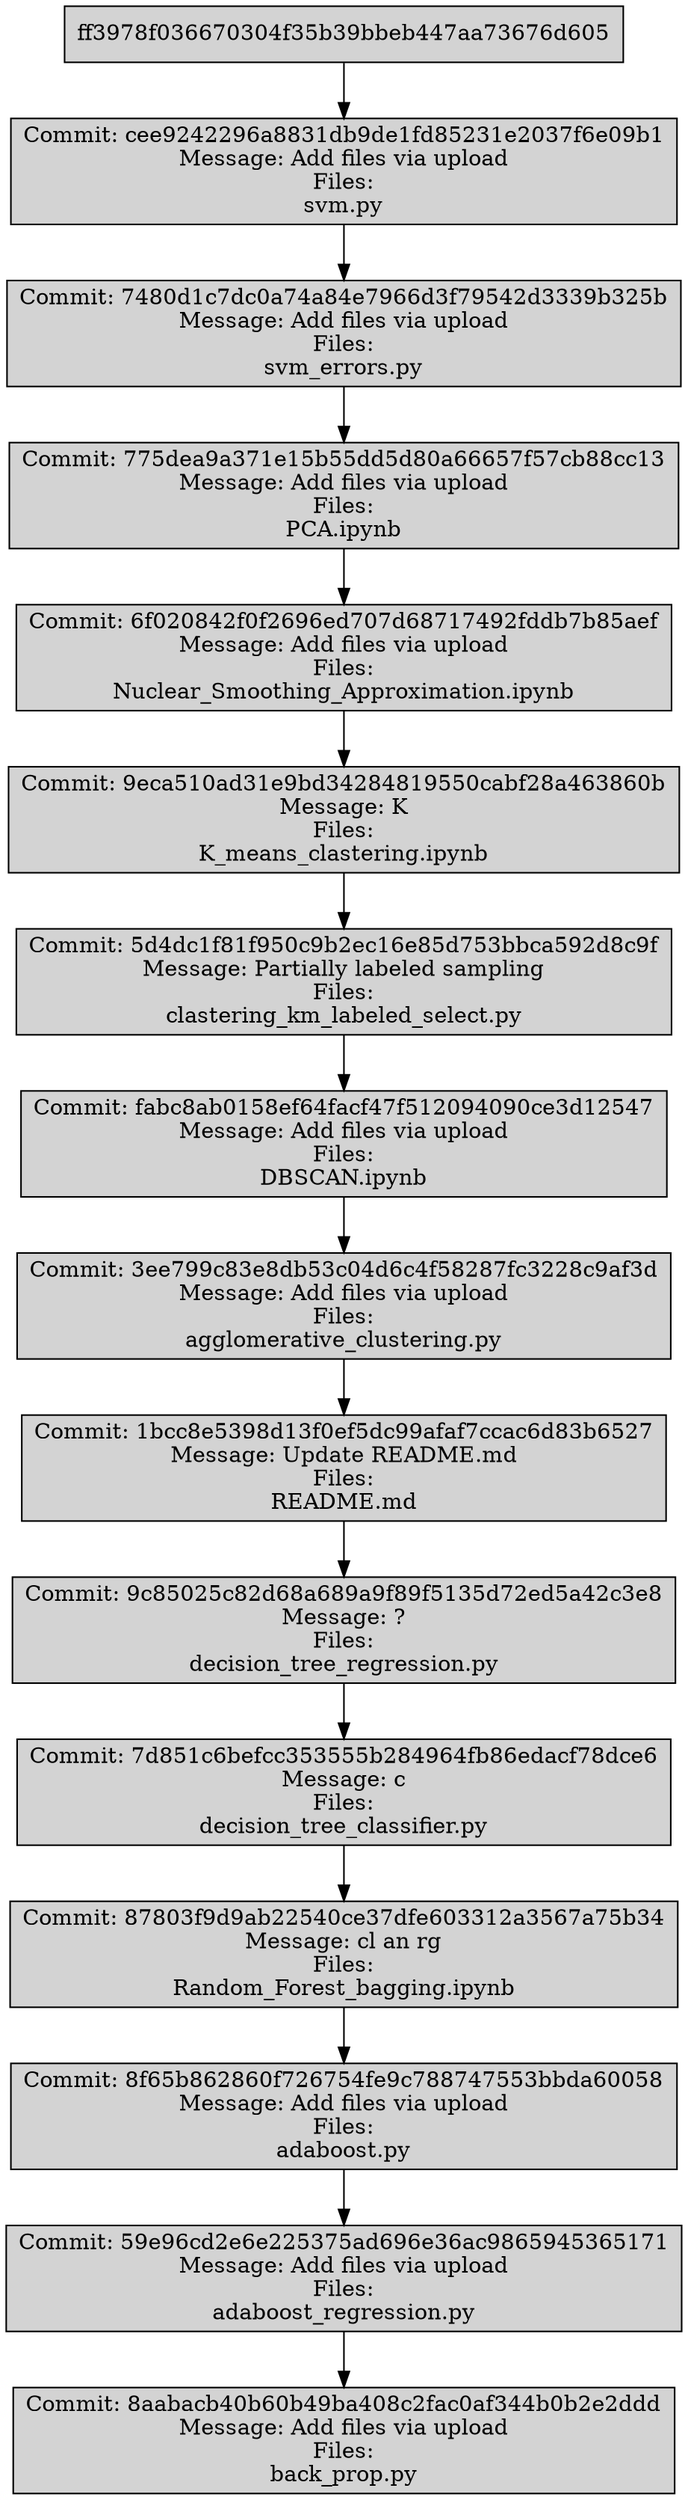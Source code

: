 digraph G {
    node [shape=box, style=filled, fillcolor="#D3D3D3"];
    rankdir=TB;
"cee9242296a8831db9de1fd85231e2037f6e09b1" [label="Commit: cee9242296a8831db9de1fd85231e2037f6e09b1\nMessage: Add files via upload\nFiles:\nsvm.py"];
"ff3978f036670304f35b39bbeb447aa73676d605" -> "cee9242296a8831db9de1fd85231e2037f6e09b1";
"7480d1c7dc0a74a84e7966d3f79542d3339b325b" [label="Commit: 7480d1c7dc0a74a84e7966d3f79542d3339b325b\nMessage: Add files via upload\nFiles:\nsvm_errors.py"];
"cee9242296a8831db9de1fd85231e2037f6e09b1" -> "7480d1c7dc0a74a84e7966d3f79542d3339b325b";
"775dea9a371e15b55dd5d80a66657f57cb88cc13" [label="Commit: 775dea9a371e15b55dd5d80a66657f57cb88cc13\nMessage: Add files via upload\nFiles:\nPCA.ipynb"];
"7480d1c7dc0a74a84e7966d3f79542d3339b325b" -> "775dea9a371e15b55dd5d80a66657f57cb88cc13";
"6f020842f0f2696ed707d68717492fddb7b85aef" [label="Commit: 6f020842f0f2696ed707d68717492fddb7b85aef\nMessage: Add files via upload\nFiles:\nNuclear_Smoothing_Approximation.ipynb"];
"775dea9a371e15b55dd5d80a66657f57cb88cc13" -> "6f020842f0f2696ed707d68717492fddb7b85aef";
"9eca510ad31e9bd34284819550cabf28a463860b" [label="Commit: 9eca510ad31e9bd34284819550cabf28a463860b\nMessage: K\nFiles:\nK_means_clastering.ipynb"];
"6f020842f0f2696ed707d68717492fddb7b85aef" -> "9eca510ad31e9bd34284819550cabf28a463860b";
"5d4dc1f81f950c9b2ec16e85d753bbca592d8c9f" [label="Commit: 5d4dc1f81f950c9b2ec16e85d753bbca592d8c9f\nMessage: Partially labeled sampling\nFiles:\nclastering_km_labeled_select.py"];
"9eca510ad31e9bd34284819550cabf28a463860b" -> "5d4dc1f81f950c9b2ec16e85d753bbca592d8c9f";
"fabc8ab0158ef64facf47f512094090ce3d12547" [label="Commit: fabc8ab0158ef64facf47f512094090ce3d12547\nMessage: Add files via upload\nFiles:\nDBSCAN.ipynb"];
"5d4dc1f81f950c9b2ec16e85d753bbca592d8c9f" -> "fabc8ab0158ef64facf47f512094090ce3d12547";
"3ee799c83e8db53c04d6c4f58287fc3228c9af3d" [label="Commit: 3ee799c83e8db53c04d6c4f58287fc3228c9af3d\nMessage: Add files via upload\nFiles:\nagglomerative_clustering.py"];
"fabc8ab0158ef64facf47f512094090ce3d12547" -> "3ee799c83e8db53c04d6c4f58287fc3228c9af3d";
"1bcc8e5398d13f0ef5dc99afaf7ccac6d83b6527" [label="Commit: 1bcc8e5398d13f0ef5dc99afaf7ccac6d83b6527\nMessage: Update README.md\nFiles:\nREADME.md"];
"3ee799c83e8db53c04d6c4f58287fc3228c9af3d" -> "1bcc8e5398d13f0ef5dc99afaf7ccac6d83b6527";
"9c85025c82d68a689a9f89f5135d72ed5a42c3e8" [label="Commit: 9c85025c82d68a689a9f89f5135d72ed5a42c3e8\nMessage: ?\nFiles:\ndecision_tree_regression.py"];
"1bcc8e5398d13f0ef5dc99afaf7ccac6d83b6527" -> "9c85025c82d68a689a9f89f5135d72ed5a42c3e8";
"7d851c6befcc353555b284964fb86edacf78dce6" [label="Commit: 7d851c6befcc353555b284964fb86edacf78dce6\nMessage: c\nFiles:\ndecision_tree_classifier.py"];
"9c85025c82d68a689a9f89f5135d72ed5a42c3e8" -> "7d851c6befcc353555b284964fb86edacf78dce6";
"87803f9d9ab22540ce37dfe603312a3567a75b34" [label="Commit: 87803f9d9ab22540ce37dfe603312a3567a75b34\nMessage: cl an rg\nFiles:\nRandom_Forest_bagging.ipynb"];
"7d851c6befcc353555b284964fb86edacf78dce6" -> "87803f9d9ab22540ce37dfe603312a3567a75b34";
"8f65b862860f726754fe9c788747553bbda60058" [label="Commit: 8f65b862860f726754fe9c788747553bbda60058\nMessage: Add files via upload\nFiles:\nadaboost.py"];
"87803f9d9ab22540ce37dfe603312a3567a75b34" -> "8f65b862860f726754fe9c788747553bbda60058";
"59e96cd2e6e225375ad696e36ac9865945365171" [label="Commit: 59e96cd2e6e225375ad696e36ac9865945365171\nMessage: Add files via upload\nFiles:\nadaboost_regression.py"];
"8f65b862860f726754fe9c788747553bbda60058" -> "59e96cd2e6e225375ad696e36ac9865945365171";
"8aabacb40b60b49ba408c2fac0af344b0b2e2ddd" [label="Commit: 8aabacb40b60b49ba408c2fac0af344b0b2e2ddd\nMessage: Add files via upload\nFiles:\nback_prop.py"];
"59e96cd2e6e225375ad696e36ac9865945365171" -> "8aabacb40b60b49ba408c2fac0af344b0b2e2ddd";
}